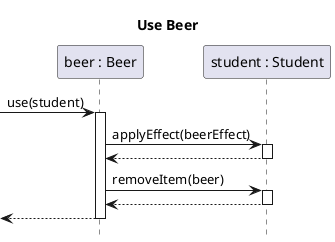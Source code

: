 @startuml beer
title Use Beer
hide footbox

participant "beer : Beer" as beer
participant "student : Student" as student

[-> beer ++: use(student)
beer -> student ++ : applyEffect(beerEffect)
student --> beer --
beer -> student ++ : removeItem(beer)
student --> beer --
[<-- beer --

@enduml